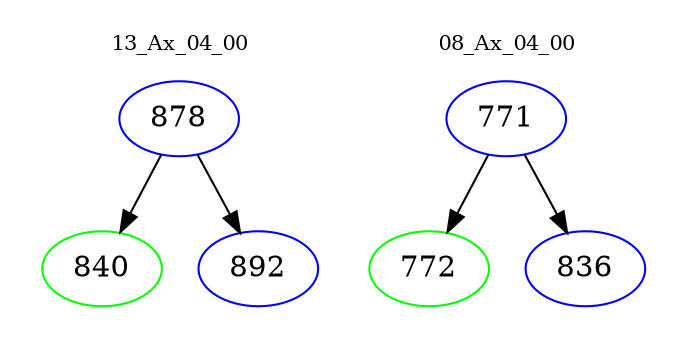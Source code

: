digraph{
subgraph cluster_0 {
color = white
label = "13_Ax_04_00";
fontsize=10;
T0_878 [label="878", color="blue"]
T0_878 -> T0_840 [color="black"]
T0_840 [label="840", color="green"]
T0_878 -> T0_892 [color="black"]
T0_892 [label="892", color="blue"]
}
subgraph cluster_1 {
color = white
label = "08_Ax_04_00";
fontsize=10;
T1_771 [label="771", color="blue"]
T1_771 -> T1_772 [color="black"]
T1_772 [label="772", color="green"]
T1_771 -> T1_836 [color="black"]
T1_836 [label="836", color="blue"]
}
}
